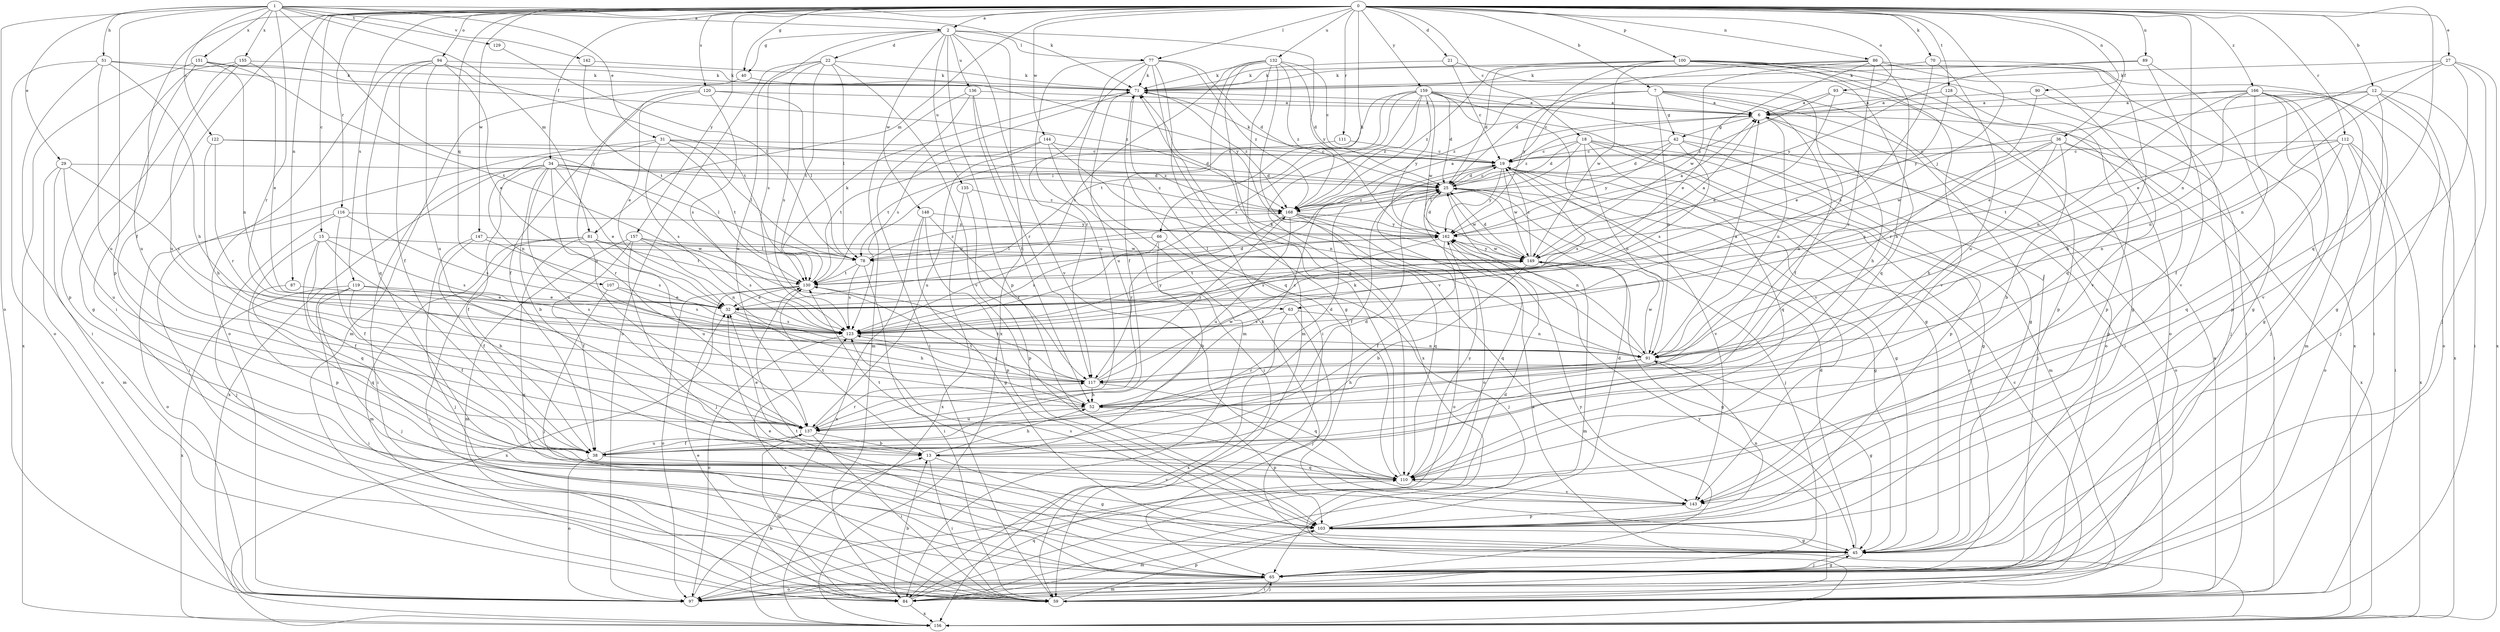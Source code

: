 strict digraph  {
0;
1;
2;
6;
7;
12;
13;
15;
18;
19;
21;
22;
25;
27;
29;
31;
32;
34;
36;
38;
40;
42;
45;
51;
52;
59;
63;
65;
66;
70;
71;
77;
78;
81;
84;
86;
87;
89;
90;
91;
93;
94;
97;
100;
103;
107;
110;
111;
112;
116;
117;
119;
120;
122;
123;
128;
129;
130;
132;
135;
136;
137;
142;
143;
144;
147;
148;
149;
151;
155;
156;
157;
159;
162;
166;
168;
0 -> 2  [label=a];
0 -> 7  [label=b];
0 -> 12  [label=b];
0 -> 15  [label=c];
0 -> 18  [label=c];
0 -> 21  [label=d];
0 -> 27  [label=e];
0 -> 34  [label=f];
0 -> 36  [label=f];
0 -> 38  [label=f];
0 -> 40  [label=g];
0 -> 59  [label=i];
0 -> 63  [label=j];
0 -> 66  [label=k];
0 -> 70  [label=k];
0 -> 77  [label=l];
0 -> 81  [label=m];
0 -> 86  [label=n];
0 -> 87  [label=n];
0 -> 89  [label=n];
0 -> 90  [label=n];
0 -> 91  [label=n];
0 -> 93  [label=o];
0 -> 94  [label=o];
0 -> 100  [label=p];
0 -> 107  [label=q];
0 -> 110  [label=q];
0 -> 111  [label=r];
0 -> 112  [label=r];
0 -> 116  [label=r];
0 -> 119  [label=s];
0 -> 120  [label=s];
0 -> 128  [label=t];
0 -> 132  [label=u];
0 -> 144  [label=w];
0 -> 147  [label=w];
0 -> 157  [label=y];
0 -> 159  [label=y];
0 -> 166  [label=z];
1 -> 2  [label=a];
1 -> 29  [label=e];
1 -> 31  [label=e];
1 -> 51  [label=h];
1 -> 63  [label=j];
1 -> 71  [label=k];
1 -> 81  [label=m];
1 -> 97  [label=o];
1 -> 103  [label=p];
1 -> 117  [label=r];
1 -> 122  [label=s];
1 -> 129  [label=t];
1 -> 142  [label=v];
1 -> 151  [label=x];
1 -> 155  [label=x];
2 -> 22  [label=d];
2 -> 40  [label=g];
2 -> 77  [label=l];
2 -> 103  [label=p];
2 -> 123  [label=s];
2 -> 135  [label=u];
2 -> 136  [label=u];
2 -> 143  [label=v];
2 -> 148  [label=w];
2 -> 156  [label=x];
2 -> 162  [label=y];
6 -> 42  [label=g];
6 -> 52  [label=h];
6 -> 59  [label=i];
6 -> 91  [label=n];
6 -> 168  [label=z];
7 -> 6  [label=a];
7 -> 19  [label=c];
7 -> 38  [label=f];
7 -> 42  [label=g];
7 -> 45  [label=g];
7 -> 91  [label=n];
7 -> 97  [label=o];
7 -> 168  [label=z];
12 -> 6  [label=a];
12 -> 59  [label=i];
12 -> 65  [label=j];
12 -> 91  [label=n];
12 -> 97  [label=o];
12 -> 143  [label=v];
12 -> 162  [label=y];
13 -> 32  [label=e];
13 -> 45  [label=g];
13 -> 52  [label=h];
13 -> 59  [label=i];
13 -> 110  [label=q];
13 -> 130  [label=t];
15 -> 13  [label=b];
15 -> 38  [label=f];
15 -> 103  [label=p];
15 -> 110  [label=q];
15 -> 123  [label=s];
15 -> 149  [label=w];
18 -> 19  [label=c];
18 -> 25  [label=d];
18 -> 45  [label=g];
18 -> 65  [label=j];
18 -> 78  [label=l];
18 -> 84  [label=m];
18 -> 91  [label=n];
18 -> 110  [label=q];
19 -> 25  [label=d];
19 -> 45  [label=g];
19 -> 71  [label=k];
19 -> 97  [label=o];
19 -> 123  [label=s];
19 -> 143  [label=v];
19 -> 149  [label=w];
19 -> 162  [label=y];
21 -> 19  [label=c];
21 -> 71  [label=k];
21 -> 137  [label=u];
22 -> 71  [label=k];
22 -> 78  [label=l];
22 -> 97  [label=o];
22 -> 123  [label=s];
22 -> 130  [label=t];
22 -> 137  [label=u];
22 -> 143  [label=v];
25 -> 19  [label=c];
25 -> 38  [label=f];
25 -> 45  [label=g];
25 -> 65  [label=j];
25 -> 149  [label=w];
25 -> 156  [label=x];
25 -> 168  [label=z];
27 -> 32  [label=e];
27 -> 45  [label=g];
27 -> 65  [label=j];
27 -> 71  [label=k];
27 -> 91  [label=n];
27 -> 156  [label=x];
29 -> 25  [label=d];
29 -> 84  [label=m];
29 -> 97  [label=o];
29 -> 123  [label=s];
29 -> 137  [label=u];
31 -> 19  [label=c];
31 -> 25  [label=d];
31 -> 59  [label=i];
31 -> 78  [label=l];
31 -> 91  [label=n];
31 -> 123  [label=s];
31 -> 130  [label=t];
32 -> 25  [label=d];
32 -> 52  [label=h];
32 -> 123  [label=s];
34 -> 13  [label=b];
34 -> 25  [label=d];
34 -> 32  [label=e];
34 -> 38  [label=f];
34 -> 59  [label=i];
34 -> 78  [label=l];
34 -> 117  [label=r];
34 -> 137  [label=u];
34 -> 156  [label=x];
34 -> 168  [label=z];
36 -> 13  [label=b];
36 -> 19  [label=c];
36 -> 52  [label=h];
36 -> 103  [label=p];
36 -> 123  [label=s];
36 -> 149  [label=w];
36 -> 156  [label=x];
38 -> 25  [label=d];
38 -> 97  [label=o];
38 -> 137  [label=u];
38 -> 143  [label=v];
40 -> 84  [label=m];
40 -> 162  [label=y];
42 -> 19  [label=c];
42 -> 25  [label=d];
42 -> 97  [label=o];
42 -> 103  [label=p];
42 -> 123  [label=s];
42 -> 162  [label=y];
45 -> 25  [label=d];
45 -> 32  [label=e];
45 -> 65  [label=j];
45 -> 71  [label=k];
51 -> 52  [label=h];
51 -> 59  [label=i];
51 -> 71  [label=k];
51 -> 97  [label=o];
51 -> 137  [label=u];
51 -> 168  [label=z];
52 -> 19  [label=c];
52 -> 103  [label=p];
52 -> 130  [label=t];
52 -> 137  [label=u];
59 -> 6  [label=a];
59 -> 19  [label=c];
59 -> 65  [label=j];
59 -> 103  [label=p];
59 -> 123  [label=s];
59 -> 162  [label=y];
63 -> 65  [label=j];
63 -> 91  [label=n];
63 -> 123  [label=s];
63 -> 156  [label=x];
65 -> 19  [label=c];
65 -> 45  [label=g];
65 -> 59  [label=i];
65 -> 84  [label=m];
65 -> 97  [label=o];
65 -> 130  [label=t];
65 -> 162  [label=y];
66 -> 13  [label=b];
66 -> 65  [label=j];
66 -> 78  [label=l];
66 -> 123  [label=s];
70 -> 71  [label=k];
70 -> 110  [label=q];
70 -> 123  [label=s];
70 -> 137  [label=u];
71 -> 6  [label=a];
71 -> 110  [label=q];
71 -> 123  [label=s];
71 -> 137  [label=u];
71 -> 168  [label=z];
77 -> 25  [label=d];
77 -> 45  [label=g];
77 -> 59  [label=i];
77 -> 71  [label=k];
77 -> 84  [label=m];
77 -> 117  [label=r];
77 -> 137  [label=u];
77 -> 168  [label=z];
78 -> 59  [label=i];
78 -> 123  [label=s];
78 -> 130  [label=t];
78 -> 168  [label=z];
81 -> 45  [label=g];
81 -> 59  [label=i];
81 -> 78  [label=l];
81 -> 84  [label=m];
81 -> 130  [label=t];
81 -> 137  [label=u];
84 -> 13  [label=b];
84 -> 25  [label=d];
84 -> 32  [label=e];
84 -> 110  [label=q];
84 -> 156  [label=x];
86 -> 25  [label=d];
86 -> 32  [label=e];
86 -> 52  [label=h];
86 -> 59  [label=i];
86 -> 71  [label=k];
86 -> 117  [label=r];
86 -> 143  [label=v];
86 -> 149  [label=w];
87 -> 32  [label=e];
87 -> 110  [label=q];
89 -> 45  [label=g];
89 -> 71  [label=k];
89 -> 143  [label=v];
89 -> 162  [label=y];
90 -> 6  [label=a];
90 -> 65  [label=j];
90 -> 117  [label=r];
91 -> 6  [label=a];
91 -> 45  [label=g];
91 -> 52  [label=h];
91 -> 71  [label=k];
91 -> 117  [label=r];
91 -> 149  [label=w];
93 -> 6  [label=a];
93 -> 32  [label=e];
93 -> 103  [label=p];
93 -> 168  [label=z];
94 -> 32  [label=e];
94 -> 38  [label=f];
94 -> 71  [label=k];
94 -> 97  [label=o];
94 -> 110  [label=q];
94 -> 130  [label=t];
94 -> 137  [label=u];
97 -> 13  [label=b];
100 -> 25  [label=d];
100 -> 45  [label=g];
100 -> 59  [label=i];
100 -> 71  [label=k];
100 -> 97  [label=o];
100 -> 110  [label=q];
100 -> 143  [label=v];
100 -> 149  [label=w];
100 -> 156  [label=x];
100 -> 162  [label=y];
100 -> 168  [label=z];
103 -> 25  [label=d];
103 -> 45  [label=g];
103 -> 84  [label=m];
103 -> 91  [label=n];
103 -> 123  [label=s];
107 -> 32  [label=e];
107 -> 65  [label=j];
107 -> 123  [label=s];
110 -> 71  [label=k];
110 -> 130  [label=t];
110 -> 143  [label=v];
110 -> 162  [label=y];
111 -> 19  [label=c];
111 -> 130  [label=t];
112 -> 19  [label=c];
112 -> 59  [label=i];
112 -> 91  [label=n];
112 -> 97  [label=o];
112 -> 110  [label=q];
112 -> 130  [label=t];
112 -> 156  [label=x];
116 -> 38  [label=f];
116 -> 65  [label=j];
116 -> 97  [label=o];
116 -> 123  [label=s];
116 -> 162  [label=y];
117 -> 52  [label=h];
117 -> 110  [label=q];
117 -> 123  [label=s];
117 -> 130  [label=t];
117 -> 149  [label=w];
117 -> 168  [label=z];
119 -> 32  [label=e];
119 -> 38  [label=f];
119 -> 59  [label=i];
119 -> 65  [label=j];
119 -> 123  [label=s];
119 -> 156  [label=x];
120 -> 6  [label=a];
120 -> 32  [label=e];
120 -> 38  [label=f];
120 -> 78  [label=l];
120 -> 123  [label=s];
120 -> 137  [label=u];
122 -> 19  [label=c];
122 -> 52  [label=h];
122 -> 117  [label=r];
122 -> 168  [label=z];
123 -> 91  [label=n];
123 -> 97  [label=o];
123 -> 162  [label=y];
128 -> 6  [label=a];
128 -> 32  [label=e];
128 -> 103  [label=p];
129 -> 78  [label=l];
130 -> 32  [label=e];
130 -> 71  [label=k];
130 -> 97  [label=o];
130 -> 156  [label=x];
132 -> 19  [label=c];
132 -> 25  [label=d];
132 -> 38  [label=f];
132 -> 71  [label=k];
132 -> 84  [label=m];
132 -> 110  [label=q];
132 -> 123  [label=s];
132 -> 143  [label=v];
132 -> 168  [label=z];
135 -> 103  [label=p];
135 -> 156  [label=x];
135 -> 168  [label=z];
136 -> 6  [label=a];
136 -> 52  [label=h];
136 -> 59  [label=i];
136 -> 84  [label=m];
136 -> 117  [label=r];
137 -> 13  [label=b];
137 -> 25  [label=d];
137 -> 38  [label=f];
137 -> 59  [label=i];
137 -> 84  [label=m];
137 -> 117  [label=r];
142 -> 71  [label=k];
142 -> 130  [label=t];
143 -> 103  [label=p];
144 -> 19  [label=c];
144 -> 59  [label=i];
144 -> 91  [label=n];
144 -> 130  [label=t];
144 -> 137  [label=u];
147 -> 38  [label=f];
147 -> 65  [label=j];
147 -> 123  [label=s];
147 -> 149  [label=w];
148 -> 45  [label=g];
148 -> 103  [label=p];
148 -> 117  [label=r];
148 -> 156  [label=x];
148 -> 162  [label=y];
149 -> 6  [label=a];
149 -> 13  [label=b];
149 -> 19  [label=c];
149 -> 25  [label=d];
149 -> 45  [label=g];
149 -> 84  [label=m];
149 -> 130  [label=t];
149 -> 162  [label=y];
151 -> 71  [label=k];
151 -> 91  [label=n];
151 -> 130  [label=t];
151 -> 137  [label=u];
151 -> 156  [label=x];
155 -> 32  [label=e];
155 -> 45  [label=g];
155 -> 71  [label=k];
155 -> 103  [label=p];
155 -> 137  [label=u];
157 -> 38  [label=f];
157 -> 65  [label=j];
157 -> 84  [label=m];
157 -> 91  [label=n];
157 -> 123  [label=s];
157 -> 149  [label=w];
159 -> 6  [label=a];
159 -> 25  [label=d];
159 -> 45  [label=g];
159 -> 59  [label=i];
159 -> 78  [label=l];
159 -> 123  [label=s];
159 -> 130  [label=t];
159 -> 143  [label=v];
159 -> 149  [label=w];
159 -> 156  [label=x];
159 -> 162  [label=y];
159 -> 168  [label=z];
162 -> 6  [label=a];
162 -> 25  [label=d];
162 -> 38  [label=f];
162 -> 78  [label=l];
162 -> 110  [label=q];
162 -> 123  [label=s];
162 -> 149  [label=w];
166 -> 6  [label=a];
166 -> 32  [label=e];
166 -> 38  [label=f];
166 -> 45  [label=g];
166 -> 52  [label=h];
166 -> 65  [label=j];
166 -> 84  [label=m];
166 -> 91  [label=n];
166 -> 103  [label=p];
166 -> 156  [label=x];
168 -> 6  [label=a];
168 -> 91  [label=n];
168 -> 97  [label=o];
168 -> 110  [label=q];
168 -> 117  [label=r];
168 -> 137  [label=u];
168 -> 162  [label=y];
}
